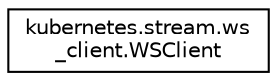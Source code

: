 digraph "Graphical Class Hierarchy"
{
 // LATEX_PDF_SIZE
  edge [fontname="Helvetica",fontsize="10",labelfontname="Helvetica",labelfontsize="10"];
  node [fontname="Helvetica",fontsize="10",shape=record];
  rankdir="LR";
  Node0 [label="kubernetes.stream.ws\l_client.WSClient",height=0.2,width=0.4,color="black", fillcolor="white", style="filled",URL="$classkubernetes_1_1stream_1_1ws__client_1_1WSClient.html",tooltip=" "];
}
